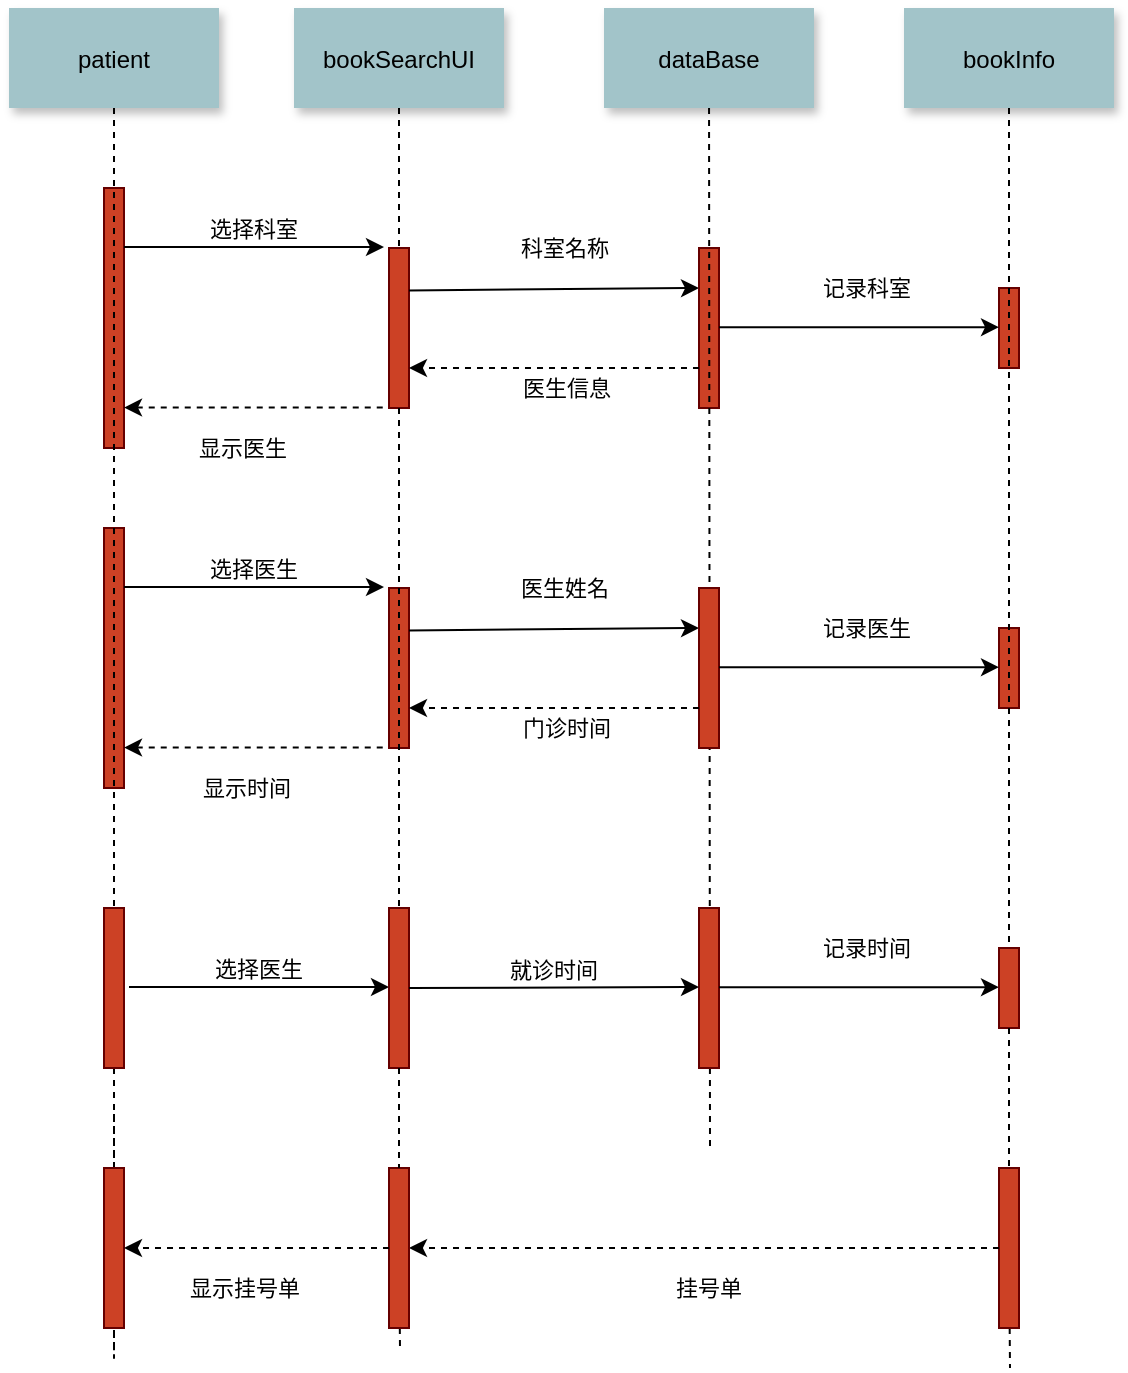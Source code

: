 <mxfile version="20.5.3" type="github">
  <diagram name="Page-1" id="9361dd3d-8414-5efd-6122-117bd74ce7a7">
    <mxGraphModel dx="965" dy="628" grid="1" gridSize="10" guides="1" tooltips="1" connect="1" arrows="1" fold="1" page="0" pageScale="1.5" pageWidth="826" pageHeight="1169" background="none" math="0" shadow="0">
      <root>
        <mxCell id="0" />
        <mxCell id="1" parent="0" />
        <mxCell id="2" value="" style="fillColor=#CC4125;strokeColor=#660000" parent="1" vertex="1">
          <mxGeometry x="200" y="150" width="10" height="130" as="geometry" />
        </mxCell>
        <mxCell id="4" value="patient" style="shadow=1;fillColor=#A2C4C9;strokeColor=none" parent="1" vertex="1">
          <mxGeometry x="152.5" y="60" width="105" height="50" as="geometry" />
        </mxCell>
        <mxCell id="6" value="" style="fillColor=#CC4125;strokeColor=#660000" parent="1" vertex="1">
          <mxGeometry x="342.5" y="180" width="10" height="80" as="geometry" />
        </mxCell>
        <mxCell id="7" value="bookSearchUI" style="shadow=1;fillColor=#A2C4C9;strokeColor=none" parent="1" vertex="1">
          <mxGeometry x="295" y="60" width="105" height="50" as="geometry" />
        </mxCell>
        <mxCell id="8" value="" style="edgeStyle=none;endArrow=none;dashed=1" parent="1" source="7" target="6" edge="1">
          <mxGeometry x="272.335" y="165" width="100" height="100" as="geometry">
            <mxPoint x="347.259" y="110" as="sourcePoint" />
            <mxPoint x="347.576" y="165" as="targetPoint" />
          </mxGeometry>
        </mxCell>
        <mxCell id="9" value="选择科室" style="edgeStyle=none;verticalLabelPosition=top;verticalAlign=bottom" parent="1" edge="1">
          <mxGeometry x="220" y="92" width="100" height="100" as="geometry">
            <mxPoint x="210" y="179.5" as="sourcePoint" />
            <mxPoint x="340" y="179.5" as="targetPoint" />
          </mxGeometry>
        </mxCell>
        <mxCell id="11" value="" style="edgeStyle=none;verticalLabelPosition=top;verticalAlign=bottom;endArrow=none;startArrow=classic;dashed=1" parent="1" edge="1">
          <mxGeometry x="220" y="172.259" width="100" height="100" as="geometry">
            <mxPoint x="210" y="259.759" as="sourcePoint" />
            <mxPoint x="340" y="259.759" as="targetPoint" />
          </mxGeometry>
        </mxCell>
        <mxCell id="jXku8HftPBpixDpqyHe0-103" value="显示医生" style="edgeLabel;html=1;align=center;verticalAlign=middle;resizable=0;points=[];" vertex="1" connectable="0" parent="11">
          <mxGeometry relative="1" as="geometry">
            <mxPoint x="-6" y="20" as="offset" />
          </mxGeometry>
        </mxCell>
        <mxCell id="13" value="" style="edgeStyle=none;verticalLabelPosition=top;verticalAlign=bottom;entryX=0;entryY=0.25;entryDx=0;entryDy=0;" parent="1" edge="1" target="21">
          <mxGeometry width="100" height="100" as="geometry">
            <mxPoint x="352.5" y="201.206" as="sourcePoint" />
            <mxPoint x="680" y="200" as="targetPoint" />
            <mxPoint x="15" y="-11" as="offset" />
          </mxGeometry>
        </mxCell>
        <mxCell id="jXku8HftPBpixDpqyHe0-101" value="科室名称" style="edgeLabel;html=1;align=center;verticalAlign=middle;resizable=0;points=[];" vertex="1" connectable="0" parent="13">
          <mxGeometry relative="1" as="geometry">
            <mxPoint x="5" y="-21" as="offset" />
          </mxGeometry>
        </mxCell>
        <mxCell id="21" value="" style="fillColor=#CC4125;strokeColor=#660000" parent="1" vertex="1">
          <mxGeometry x="497.5" y="180.004" width="10" height="80" as="geometry" />
        </mxCell>
        <mxCell id="22" value="dataBase" style="shadow=1;fillColor=#A2C4C9;strokeColor=none" parent="1" vertex="1">
          <mxGeometry x="450" y="60" width="105" height="50" as="geometry" />
        </mxCell>
        <mxCell id="23" value="" style="edgeStyle=none;endArrow=none;dashed=1" parent="1" source="22" edge="1">
          <mxGeometry x="441.988" y="175.0" width="100" height="100" as="geometry">
            <mxPoint x="502.153" y="110" as="sourcePoint" />
            <mxPoint x="503" y="630" as="targetPoint" />
          </mxGeometry>
        </mxCell>
        <mxCell id="24" value="bookInfo" style="shadow=1;fillColor=#A2C4C9;strokeColor=none" parent="1" vertex="1">
          <mxGeometry x="600" y="60" width="105" height="50" as="geometry" />
        </mxCell>
        <mxCell id="25" value="" style="edgeStyle=none;endArrow=none;dashed=1;startArrow=none;" parent="1" source="jXku8HftPBpixDpqyHe0-136" edge="1">
          <mxGeometry x="577.335" y="165" width="100" height="100" as="geometry">
            <mxPoint x="652.259" y="110" as="sourcePoint" />
            <mxPoint x="653" y="740" as="targetPoint" />
          </mxGeometry>
        </mxCell>
        <mxCell id="33" value="" style="edgeStyle=elbowEdgeStyle;elbow=horizontal;endArrow=none;dashed=1;startArrow=none;" parent="1" source="jXku8HftPBpixDpqyHe0-118" edge="1">
          <mxGeometry x="230.0" y="310" width="100" height="100" as="geometry">
            <mxPoint x="230.0" y="410" as="sourcePoint" />
            <mxPoint x="205" y="610.571" as="targetPoint" />
            <Array as="points">
              <mxPoint x="205" y="740" />
            </Array>
          </mxGeometry>
        </mxCell>
        <mxCell id="52" value="" style="edgeStyle=none;endArrow=none;dashed=1;startArrow=none;" parent="1" source="jXku8HftPBpixDpqyHe0-139" edge="1">
          <mxGeometry x="376.571" y="339.697" width="100" height="100" as="geometry">
            <mxPoint x="451.736" y="284.697" as="sourcePoint" />
            <mxPoint x="348" y="730" as="targetPoint" />
          </mxGeometry>
        </mxCell>
        <mxCell id="jXku8HftPBpixDpqyHe0-89" value="" style="fillColor=#CC4125;strokeColor=#660000" vertex="1" parent="1">
          <mxGeometry x="647.5" y="200.004" width="10" height="40" as="geometry" />
        </mxCell>
        <mxCell id="jXku8HftPBpixDpqyHe0-92" value="" style="endArrow=classic;html=1;rounded=0;entryX=1;entryY=0.75;entryDx=0;entryDy=0;exitX=0;exitY=0.75;exitDx=0;exitDy=0;dashed=1;" edge="1" parent="1" source="21" target="6">
          <mxGeometry width="50" height="50" relative="1" as="geometry">
            <mxPoint x="470" y="280" as="sourcePoint" />
            <mxPoint x="520" y="230" as="targetPoint" />
          </mxGeometry>
        </mxCell>
        <mxCell id="jXku8HftPBpixDpqyHe0-93" value="医生信息" style="edgeLabel;html=1;align=center;verticalAlign=middle;resizable=0;points=[];" vertex="1" connectable="0" parent="jXku8HftPBpixDpqyHe0-92">
          <mxGeometry x="-0.062" y="3" relative="1" as="geometry">
            <mxPoint x="1" y="7" as="offset" />
          </mxGeometry>
        </mxCell>
        <mxCell id="jXku8HftPBpixDpqyHe0-99" value="" style="endArrow=classic;html=1;rounded=0;entryX=0;entryY=0.5;entryDx=0;entryDy=0;exitX=1;exitY=0.5;exitDx=0;exitDy=0;" edge="1" parent="1">
          <mxGeometry width="50" height="50" relative="1" as="geometry">
            <mxPoint x="507.5" y="219.584" as="sourcePoint" />
            <mxPoint x="647.5" y="219.584" as="targetPoint" />
          </mxGeometry>
        </mxCell>
        <mxCell id="jXku8HftPBpixDpqyHe0-100" value="记录科室" style="edgeLabel;html=1;align=center;verticalAlign=middle;resizable=0;points=[];" vertex="1" connectable="0" parent="jXku8HftPBpixDpqyHe0-99">
          <mxGeometry x="0.111" y="1" relative="1" as="geometry">
            <mxPoint x="-5" y="-19" as="offset" />
          </mxGeometry>
        </mxCell>
        <mxCell id="jXku8HftPBpixDpqyHe0-104" value="" style="fillColor=#CC4125;strokeColor=#660000" vertex="1" parent="1">
          <mxGeometry x="200" y="320" width="10" height="130" as="geometry" />
        </mxCell>
        <mxCell id="jXku8HftPBpixDpqyHe0-105" value="" style="fillColor=#CC4125;strokeColor=#660000" vertex="1" parent="1">
          <mxGeometry x="342.5" y="350" width="10" height="80" as="geometry" />
        </mxCell>
        <mxCell id="jXku8HftPBpixDpqyHe0-106" value="选择医生" style="edgeStyle=none;verticalLabelPosition=top;verticalAlign=bottom" edge="1" parent="1">
          <mxGeometry x="220" y="262" width="100" height="100" as="geometry">
            <mxPoint x="210" y="349.5" as="sourcePoint" />
            <mxPoint x="340" y="349.5" as="targetPoint" />
          </mxGeometry>
        </mxCell>
        <mxCell id="jXku8HftPBpixDpqyHe0-107" value="" style="edgeStyle=none;verticalLabelPosition=top;verticalAlign=bottom;endArrow=none;startArrow=classic;dashed=1" edge="1" parent="1">
          <mxGeometry x="220" y="342.259" width="100" height="100" as="geometry">
            <mxPoint x="210" y="429.759" as="sourcePoint" />
            <mxPoint x="340" y="429.759" as="targetPoint" />
          </mxGeometry>
        </mxCell>
        <mxCell id="jXku8HftPBpixDpqyHe0-108" value="显示时间" style="edgeLabel;html=1;align=center;verticalAlign=middle;resizable=0;points=[];" vertex="1" connectable="0" parent="jXku8HftPBpixDpqyHe0-107">
          <mxGeometry relative="1" as="geometry">
            <mxPoint x="-4" y="20" as="offset" />
          </mxGeometry>
        </mxCell>
        <mxCell id="jXku8HftPBpixDpqyHe0-109" value="" style="edgeStyle=none;verticalLabelPosition=top;verticalAlign=bottom;entryX=0;entryY=0.25;entryDx=0;entryDy=0;" edge="1" parent="1" target="jXku8HftPBpixDpqyHe0-111">
          <mxGeometry y="170" width="100" height="100" as="geometry">
            <mxPoint x="352.5" y="371.206" as="sourcePoint" />
            <mxPoint x="680" y="370" as="targetPoint" />
            <mxPoint x="15" y="-11" as="offset" />
          </mxGeometry>
        </mxCell>
        <mxCell id="jXku8HftPBpixDpqyHe0-110" value="医生姓名" style="edgeLabel;html=1;align=center;verticalAlign=middle;resizable=0;points=[];" vertex="1" connectable="0" parent="jXku8HftPBpixDpqyHe0-109">
          <mxGeometry relative="1" as="geometry">
            <mxPoint x="5" y="-21" as="offset" />
          </mxGeometry>
        </mxCell>
        <mxCell id="jXku8HftPBpixDpqyHe0-111" value="" style="fillColor=#CC4125;strokeColor=#660000" vertex="1" parent="1">
          <mxGeometry x="497.5" y="350.004" width="10" height="80" as="geometry" />
        </mxCell>
        <mxCell id="jXku8HftPBpixDpqyHe0-112" value="" style="fillColor=#CC4125;strokeColor=#660000" vertex="1" parent="1">
          <mxGeometry x="647.5" y="370.004" width="10" height="40" as="geometry" />
        </mxCell>
        <mxCell id="jXku8HftPBpixDpqyHe0-113" value="" style="endArrow=classic;html=1;rounded=0;entryX=1;entryY=0.75;entryDx=0;entryDy=0;exitX=0;exitY=0.75;exitDx=0;exitDy=0;dashed=1;" edge="1" parent="1" source="jXku8HftPBpixDpqyHe0-111" target="jXku8HftPBpixDpqyHe0-105">
          <mxGeometry width="50" height="50" relative="1" as="geometry">
            <mxPoint x="470" y="450" as="sourcePoint" />
            <mxPoint x="520" y="400" as="targetPoint" />
          </mxGeometry>
        </mxCell>
        <mxCell id="jXku8HftPBpixDpqyHe0-114" value="门诊时间" style="edgeLabel;html=1;align=center;verticalAlign=middle;resizable=0;points=[];" vertex="1" connectable="0" parent="jXku8HftPBpixDpqyHe0-113">
          <mxGeometry x="-0.062" y="3" relative="1" as="geometry">
            <mxPoint x="1" y="7" as="offset" />
          </mxGeometry>
        </mxCell>
        <mxCell id="jXku8HftPBpixDpqyHe0-115" value="" style="endArrow=classic;html=1;rounded=0;entryX=0;entryY=0.5;entryDx=0;entryDy=0;exitX=1;exitY=0.5;exitDx=0;exitDy=0;" edge="1" parent="1">
          <mxGeometry width="50" height="50" relative="1" as="geometry">
            <mxPoint x="507.5" y="389.584" as="sourcePoint" />
            <mxPoint x="647.5" y="389.584" as="targetPoint" />
          </mxGeometry>
        </mxCell>
        <mxCell id="jXku8HftPBpixDpqyHe0-116" value="记录医生" style="edgeLabel;html=1;align=center;verticalAlign=middle;resizable=0;points=[];" vertex="1" connectable="0" parent="jXku8HftPBpixDpqyHe0-115">
          <mxGeometry x="0.111" y="1" relative="1" as="geometry">
            <mxPoint x="-5" y="-19" as="offset" />
          </mxGeometry>
        </mxCell>
        <mxCell id="jXku8HftPBpixDpqyHe0-119" value="选择医生" style="edgeStyle=none;verticalLabelPosition=top;verticalAlign=bottom" edge="1" parent="1">
          <mxGeometry x="222.5" y="462" width="100" height="100" as="geometry">
            <mxPoint x="212.5" y="549.5" as="sourcePoint" />
            <mxPoint x="342.5" y="549.5" as="targetPoint" />
          </mxGeometry>
        </mxCell>
        <mxCell id="jXku8HftPBpixDpqyHe0-124" value="" style="fillColor=#CC4125;strokeColor=#660000" vertex="1" parent="1">
          <mxGeometry x="497.5" y="510.004" width="10" height="80" as="geometry" />
        </mxCell>
        <mxCell id="jXku8HftPBpixDpqyHe0-128" value="" style="endArrow=classic;html=1;rounded=0;entryX=0;entryY=0.5;entryDx=0;entryDy=0;exitX=1;exitY=0.5;exitDx=0;exitDy=0;" edge="1" parent="1">
          <mxGeometry width="50" height="50" relative="1" as="geometry">
            <mxPoint x="507.5" y="549.584" as="sourcePoint" />
            <mxPoint x="647.5" y="549.584" as="targetPoint" />
          </mxGeometry>
        </mxCell>
        <mxCell id="jXku8HftPBpixDpqyHe0-129" value="记录时间" style="edgeLabel;html=1;align=center;verticalAlign=middle;resizable=0;points=[];" vertex="1" connectable="0" parent="jXku8HftPBpixDpqyHe0-128">
          <mxGeometry x="0.111" y="1" relative="1" as="geometry">
            <mxPoint x="-5" y="-19" as="offset" />
          </mxGeometry>
        </mxCell>
        <mxCell id="jXku8HftPBpixDpqyHe0-118" value="" style="fillColor=#CC4125;strokeColor=#660000" vertex="1" parent="1">
          <mxGeometry x="200" y="510" width="10" height="80" as="geometry" />
        </mxCell>
        <mxCell id="jXku8HftPBpixDpqyHe0-130" value="" style="edgeStyle=elbowEdgeStyle;elbow=horizontal;endArrow=none;dashed=1" edge="1" parent="1" source="4" target="jXku8HftPBpixDpqyHe0-118">
          <mxGeometry x="230.0" y="310" width="100" height="100" as="geometry">
            <mxPoint x="205" y="110" as="sourcePoint" />
            <mxPoint x="205" y="610.571" as="targetPoint" />
          </mxGeometry>
        </mxCell>
        <mxCell id="jXku8HftPBpixDpqyHe0-131" value="" style="fillColor=#CC4125;strokeColor=#660000" vertex="1" parent="1">
          <mxGeometry x="342.5" y="510" width="10" height="80" as="geometry" />
        </mxCell>
        <mxCell id="jXku8HftPBpixDpqyHe0-132" value="" style="edgeStyle=none;endArrow=none;dashed=1" edge="1" parent="1" source="6" target="jXku8HftPBpixDpqyHe0-131">
          <mxGeometry x="376.571" y="339.697" width="100" height="100" as="geometry">
            <mxPoint x="347.551" y="260" as="sourcePoint" />
            <mxPoint x="348" y="610" as="targetPoint" />
          </mxGeometry>
        </mxCell>
        <mxCell id="jXku8HftPBpixDpqyHe0-133" value="" style="fillColor=#CC4125;strokeColor=#660000" vertex="1" parent="1">
          <mxGeometry x="647.5" y="530" width="10" height="40" as="geometry" />
        </mxCell>
        <mxCell id="jXku8HftPBpixDpqyHe0-134" value="" style="edgeStyle=none;endArrow=none;dashed=1" edge="1" parent="1" source="24" target="jXku8HftPBpixDpqyHe0-133">
          <mxGeometry x="577.335" y="165" width="100" height="100" as="geometry">
            <mxPoint x="652.524" y="110" as="sourcePoint" />
            <mxPoint x="653" y="610" as="targetPoint" />
          </mxGeometry>
        </mxCell>
        <mxCell id="jXku8HftPBpixDpqyHe0-135" value="就诊时间" style="edgeStyle=none;verticalLabelPosition=top;verticalAlign=bottom;exitX=1;exitY=0.5;exitDx=0;exitDy=0;" edge="1" parent="1" source="jXku8HftPBpixDpqyHe0-131">
          <mxGeometry x="377.5" y="462" width="100" height="100" as="geometry">
            <mxPoint x="367.5" y="549.5" as="sourcePoint" />
            <mxPoint x="497.5" y="549.5" as="targetPoint" />
          </mxGeometry>
        </mxCell>
        <mxCell id="jXku8HftPBpixDpqyHe0-136" value="" style="fillColor=#CC4125;strokeColor=#660000" vertex="1" parent="1">
          <mxGeometry x="647.5" y="640.004" width="10" height="80" as="geometry" />
        </mxCell>
        <mxCell id="jXku8HftPBpixDpqyHe0-137" value="" style="edgeStyle=none;endArrow=none;dashed=1;startArrow=none;" edge="1" parent="1" source="jXku8HftPBpixDpqyHe0-133" target="jXku8HftPBpixDpqyHe0-136">
          <mxGeometry x="577.335" y="165" width="100" height="100" as="geometry">
            <mxPoint x="652.605" y="590.004" as="sourcePoint" />
            <mxPoint x="653" y="740" as="targetPoint" />
          </mxGeometry>
        </mxCell>
        <mxCell id="jXku8HftPBpixDpqyHe0-138" value="" style="endArrow=classic;html=1;rounded=0;exitX=0;exitY=0.5;exitDx=0;exitDy=0;entryX=1;entryY=0.5;entryDx=0;entryDy=0;dashed=1;" edge="1" parent="1" source="jXku8HftPBpixDpqyHe0-136" target="jXku8HftPBpixDpqyHe0-139">
          <mxGeometry width="50" height="50" relative="1" as="geometry">
            <mxPoint x="410" y="560" as="sourcePoint" />
            <mxPoint x="460" y="510" as="targetPoint" />
          </mxGeometry>
        </mxCell>
        <mxCell id="jXku8HftPBpixDpqyHe0-142" value="挂号单" style="edgeLabel;html=1;align=center;verticalAlign=middle;resizable=0;points=[];" vertex="1" connectable="0" parent="jXku8HftPBpixDpqyHe0-138">
          <mxGeometry x="0.08" relative="1" as="geometry">
            <mxPoint x="14" y="20" as="offset" />
          </mxGeometry>
        </mxCell>
        <mxCell id="jXku8HftPBpixDpqyHe0-139" value="" style="fillColor=#CC4125;strokeColor=#660000" vertex="1" parent="1">
          <mxGeometry x="342.5" y="640" width="10" height="80" as="geometry" />
        </mxCell>
        <mxCell id="jXku8HftPBpixDpqyHe0-140" value="" style="edgeStyle=none;endArrow=none;dashed=1;startArrow=none;" edge="1" parent="1" source="jXku8HftPBpixDpqyHe0-131" target="jXku8HftPBpixDpqyHe0-139">
          <mxGeometry x="376.571" y="339.697" width="100" height="100" as="geometry">
            <mxPoint x="347.611" y="590" as="sourcePoint" />
            <mxPoint x="348" y="730" as="targetPoint" />
          </mxGeometry>
        </mxCell>
        <mxCell id="jXku8HftPBpixDpqyHe0-141" value="" style="fillColor=#CC4125;strokeColor=#660000" vertex="1" parent="1">
          <mxGeometry x="200" y="640" width="10" height="80" as="geometry" />
        </mxCell>
        <mxCell id="jXku8HftPBpixDpqyHe0-143" value="" style="endArrow=classic;html=1;rounded=0;dashed=1;entryX=1;entryY=0.5;entryDx=0;entryDy=0;exitX=0;exitY=0.5;exitDx=0;exitDy=0;" edge="1" parent="1" source="jXku8HftPBpixDpqyHe0-139" target="jXku8HftPBpixDpqyHe0-141">
          <mxGeometry width="50" height="50" relative="1" as="geometry">
            <mxPoint x="410" y="560" as="sourcePoint" />
            <mxPoint x="460" y="510" as="targetPoint" />
          </mxGeometry>
        </mxCell>
        <mxCell id="jXku8HftPBpixDpqyHe0-144" value="显示挂号单" style="edgeLabel;html=1;align=center;verticalAlign=middle;resizable=0;points=[];" vertex="1" connectable="0" parent="jXku8HftPBpixDpqyHe0-143">
          <mxGeometry x="0.288" relative="1" as="geometry">
            <mxPoint x="13" y="20" as="offset" />
          </mxGeometry>
        </mxCell>
      </root>
    </mxGraphModel>
  </diagram>
</mxfile>
